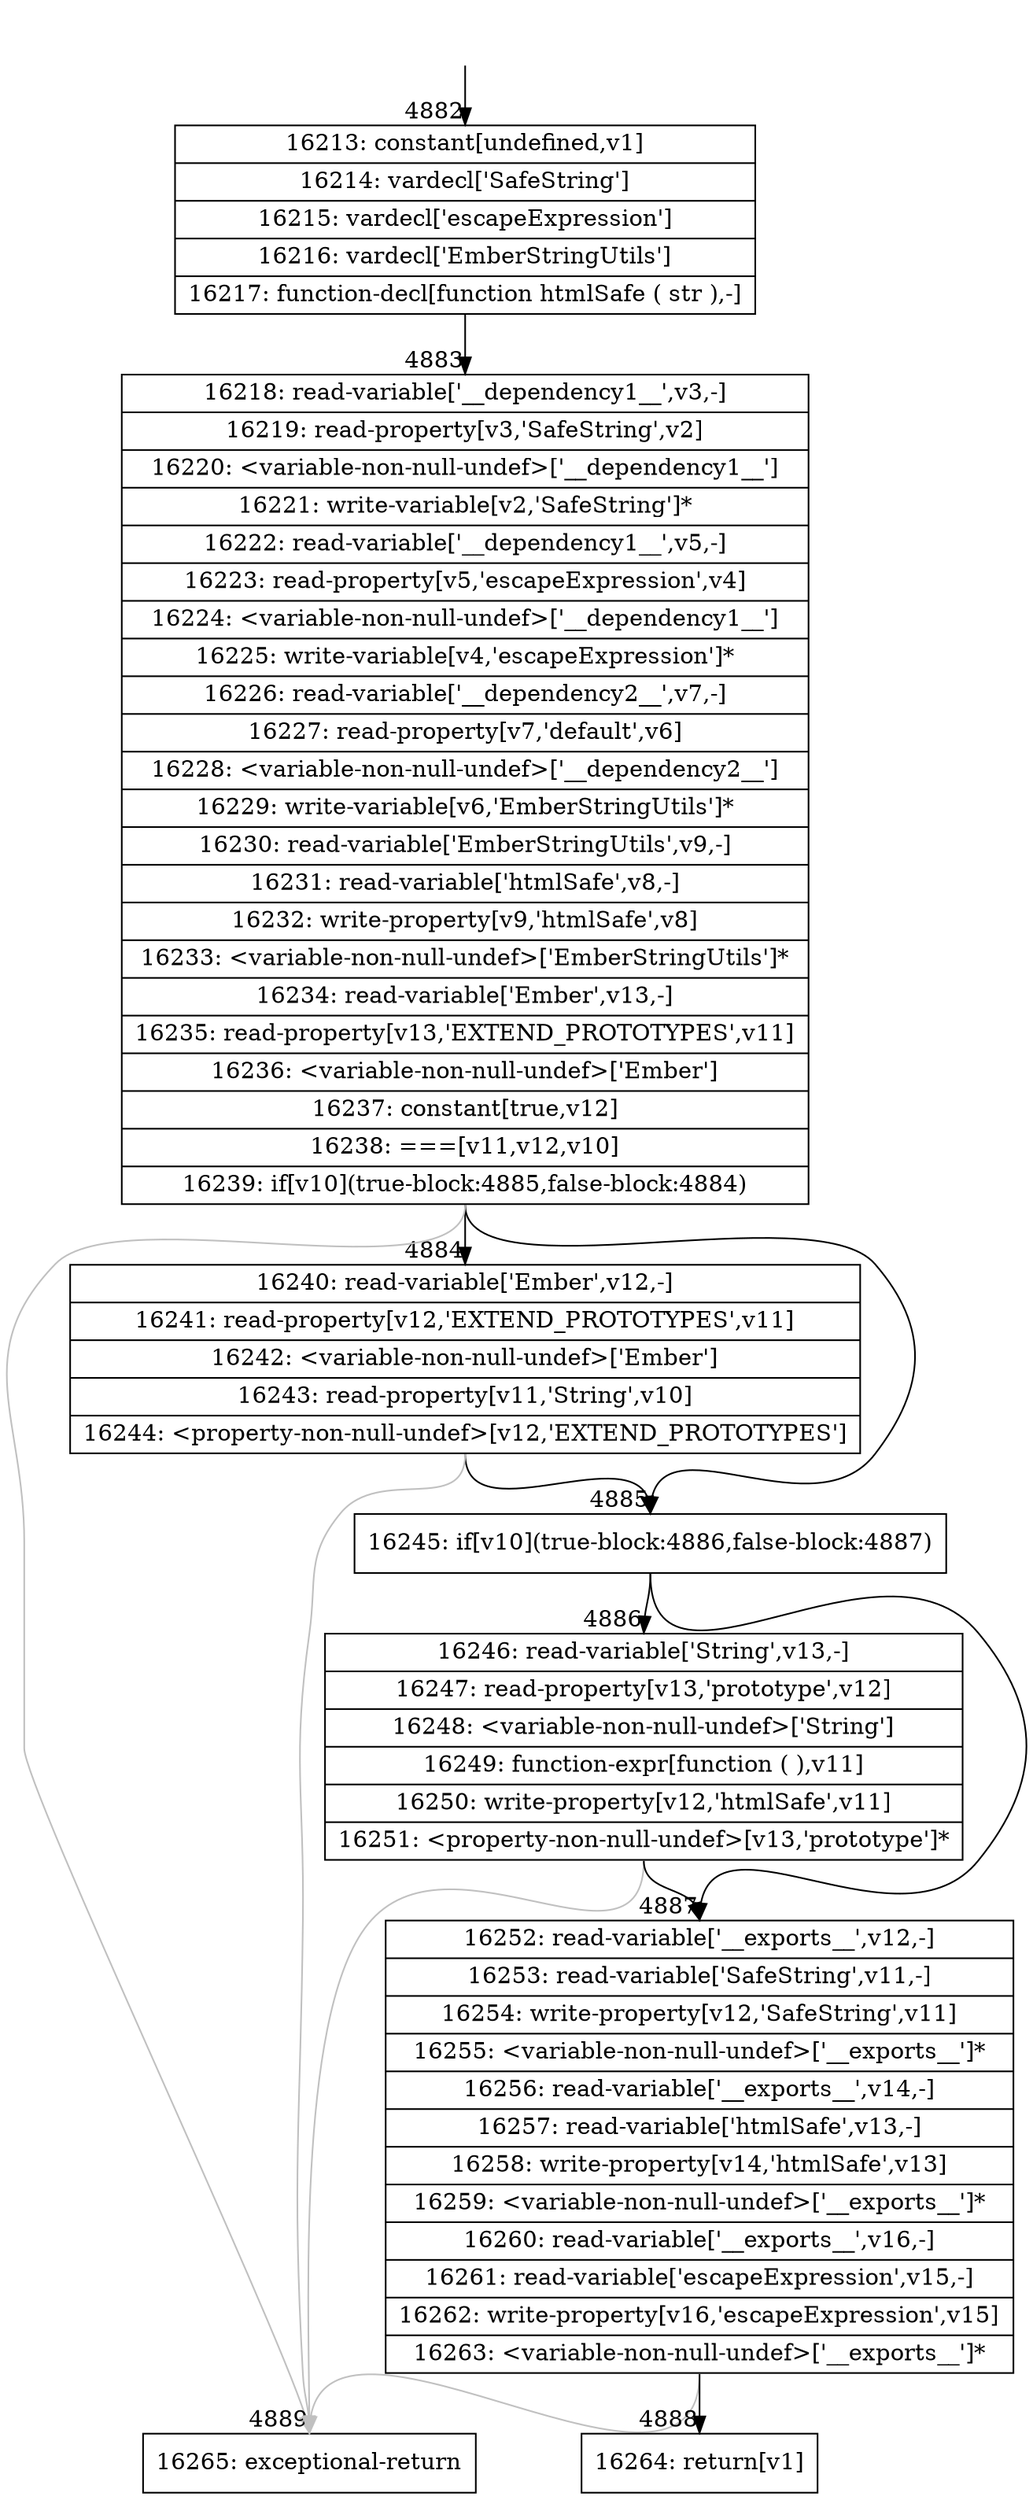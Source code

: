 digraph {
rankdir="TD"
BB_entry385[shape=none,label=""];
BB_entry385 -> BB4882 [tailport=s, headport=n, headlabel="    4882"]
BB4882 [shape=record label="{16213: constant[undefined,v1]|16214: vardecl['SafeString']|16215: vardecl['escapeExpression']|16216: vardecl['EmberStringUtils']|16217: function-decl[function htmlSafe ( str ),-]}" ] 
BB4882 -> BB4883 [tailport=s, headport=n, headlabel="      4883"]
BB4883 [shape=record label="{16218: read-variable['__dependency1__',v3,-]|16219: read-property[v3,'SafeString',v2]|16220: \<variable-non-null-undef\>['__dependency1__']|16221: write-variable[v2,'SafeString']*|16222: read-variable['__dependency1__',v5,-]|16223: read-property[v5,'escapeExpression',v4]|16224: \<variable-non-null-undef\>['__dependency1__']|16225: write-variable[v4,'escapeExpression']*|16226: read-variable['__dependency2__',v7,-]|16227: read-property[v7,'default',v6]|16228: \<variable-non-null-undef\>['__dependency2__']|16229: write-variable[v6,'EmberStringUtils']*|16230: read-variable['EmberStringUtils',v9,-]|16231: read-variable['htmlSafe',v8,-]|16232: write-property[v9,'htmlSafe',v8]|16233: \<variable-non-null-undef\>['EmberStringUtils']*|16234: read-variable['Ember',v13,-]|16235: read-property[v13,'EXTEND_PROTOTYPES',v11]|16236: \<variable-non-null-undef\>['Ember']|16237: constant[true,v12]|16238: ===[v11,v12,v10]|16239: if[v10](true-block:4885,false-block:4884)}" ] 
BB4883 -> BB4885 [tailport=s, headport=n, headlabel="      4885"]
BB4883 -> BB4884 [tailport=s, headport=n, headlabel="      4884"]
BB4883 -> BB4889 [tailport=s, headport=n, color=gray, headlabel="      4889"]
BB4884 [shape=record label="{16240: read-variable['Ember',v12,-]|16241: read-property[v12,'EXTEND_PROTOTYPES',v11]|16242: \<variable-non-null-undef\>['Ember']|16243: read-property[v11,'String',v10]|16244: \<property-non-null-undef\>[v12,'EXTEND_PROTOTYPES']}" ] 
BB4884 -> BB4885 [tailport=s, headport=n]
BB4884 -> BB4889 [tailport=s, headport=n, color=gray]
BB4885 [shape=record label="{16245: if[v10](true-block:4886,false-block:4887)}" ] 
BB4885 -> BB4886 [tailport=s, headport=n, headlabel="      4886"]
BB4885 -> BB4887 [tailport=s, headport=n, headlabel="      4887"]
BB4886 [shape=record label="{16246: read-variable['String',v13,-]|16247: read-property[v13,'prototype',v12]|16248: \<variable-non-null-undef\>['String']|16249: function-expr[function ( ),v11]|16250: write-property[v12,'htmlSafe',v11]|16251: \<property-non-null-undef\>[v13,'prototype']*}" ] 
BB4886 -> BB4887 [tailport=s, headport=n]
BB4886 -> BB4889 [tailport=s, headport=n, color=gray]
BB4887 [shape=record label="{16252: read-variable['__exports__',v12,-]|16253: read-variable['SafeString',v11,-]|16254: write-property[v12,'SafeString',v11]|16255: \<variable-non-null-undef\>['__exports__']*|16256: read-variable['__exports__',v14,-]|16257: read-variable['htmlSafe',v13,-]|16258: write-property[v14,'htmlSafe',v13]|16259: \<variable-non-null-undef\>['__exports__']*|16260: read-variable['__exports__',v16,-]|16261: read-variable['escapeExpression',v15,-]|16262: write-property[v16,'escapeExpression',v15]|16263: \<variable-non-null-undef\>['__exports__']*}" ] 
BB4887 -> BB4888 [tailport=s, headport=n, headlabel="      4888"]
BB4887 -> BB4889 [tailport=s, headport=n, color=gray]
BB4888 [shape=record label="{16264: return[v1]}" ] 
BB4889 [shape=record label="{16265: exceptional-return}" ] 
//#$~ 8788
}
